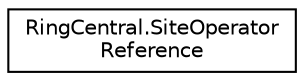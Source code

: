 digraph "Graphical Class Hierarchy"
{
 // LATEX_PDF_SIZE
  edge [fontname="Helvetica",fontsize="10",labelfontname="Helvetica",labelfontsize="10"];
  node [fontname="Helvetica",fontsize="10",shape=record];
  rankdir="LR";
  Node0 [label="RingCentral.SiteOperator\lReference",height=0.2,width=0.4,color="black", fillcolor="white", style="filled",URL="$classRingCentral_1_1SiteOperatorReference.html",tooltip="Site Fax/SMS recipient (operator) reference. Multi-level IVR should be enabled"];
}
